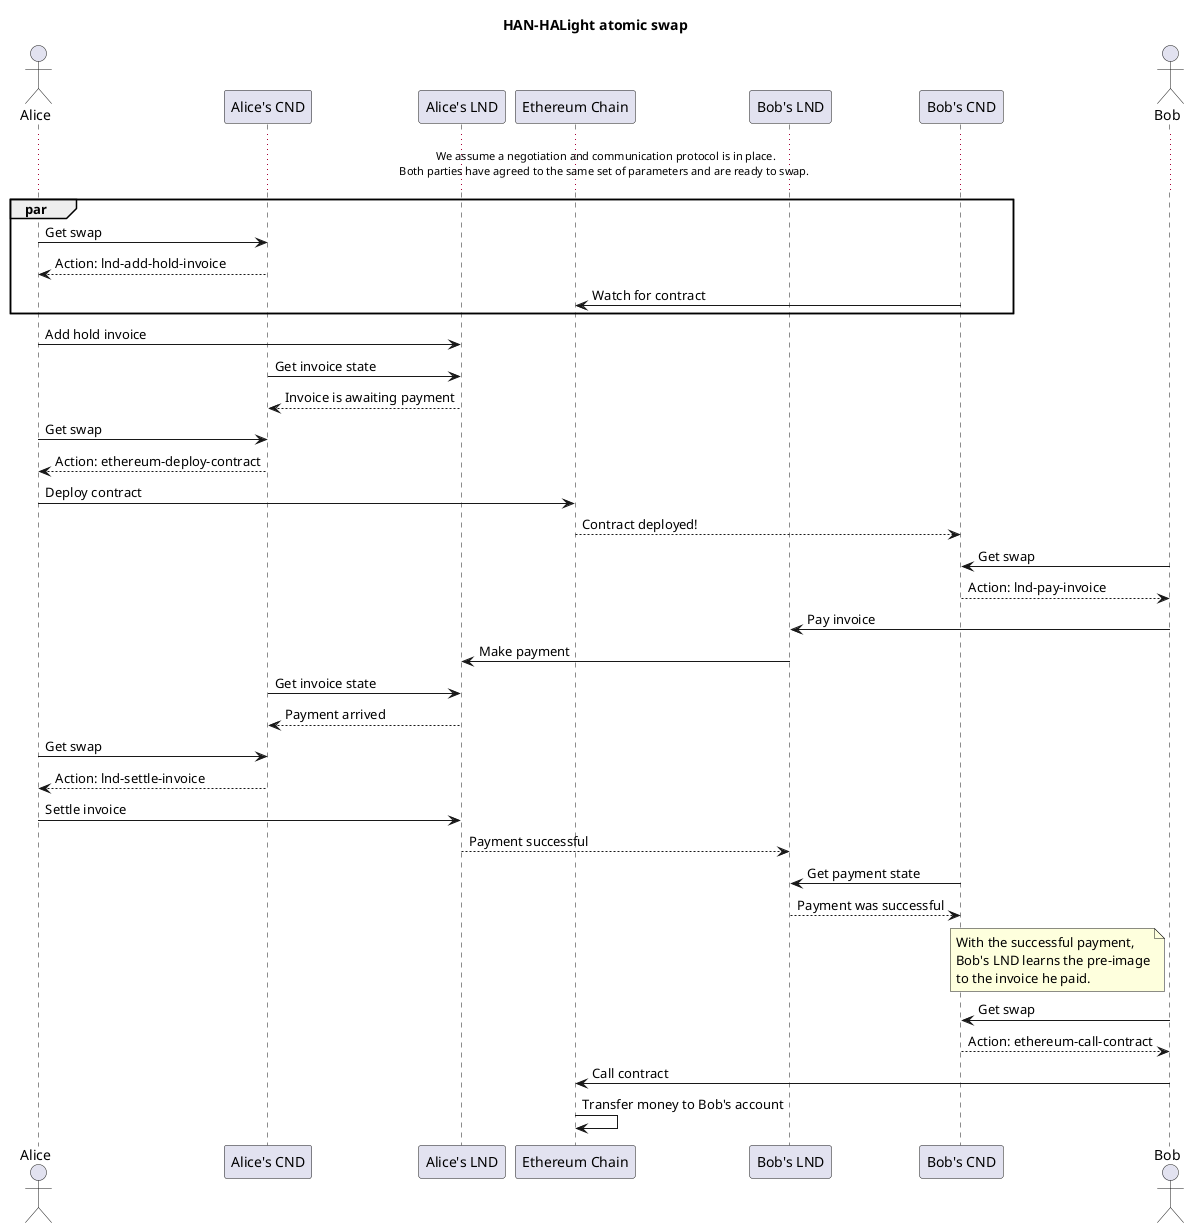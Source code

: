 @startuml

title HAN-HALight atomic swap

actor Alice as a

participant "Alice's CND" as ac
participant "Alice's LND" as al

participant "Ethereum Chain" as eth

participant "Bob's LND" as bl
participant "Bob's CND" as bc

actor Bob as b

... We assume a negotiation and communication protocol is in place.\n \
Both parties have agreed to the same set of parameters and are ready to swap. ...

par

a->ac: Get swap
ac-->a: Action: lnd-add-hold-invoice

bc->eth: Watch for contract

end

a->al: Add hold invoice

ac->al: Get invoice state
al-->ac: Invoice is awaiting payment

a->ac: Get swap
ac-->a: Action: ethereum-deploy-contract

a->eth: Deploy contract
eth-->bc: Contract deployed!

b->bc: Get swap
bc-->b: Action: lnd-pay-invoice

b->bl: Pay invoice
bl->al: Make payment

ac->al: Get invoice state
al-->ac: Payment arrived

a->ac: Get swap
ac-->a: Action: lnd-settle-invoice

a->al: Settle invoice

al-->bl: Payment successful

bc->bl: Get payment state
bl-->bc: Payment was successful

note left of b
With the successful payment,
Bob's LND learns the pre-image
to the invoice he paid.
end note

b->bc: Get swap
bc-->b: Action: ethereum-call-contract

b->eth: Call contract

eth->eth: Transfer money to Bob's account


@enduml
